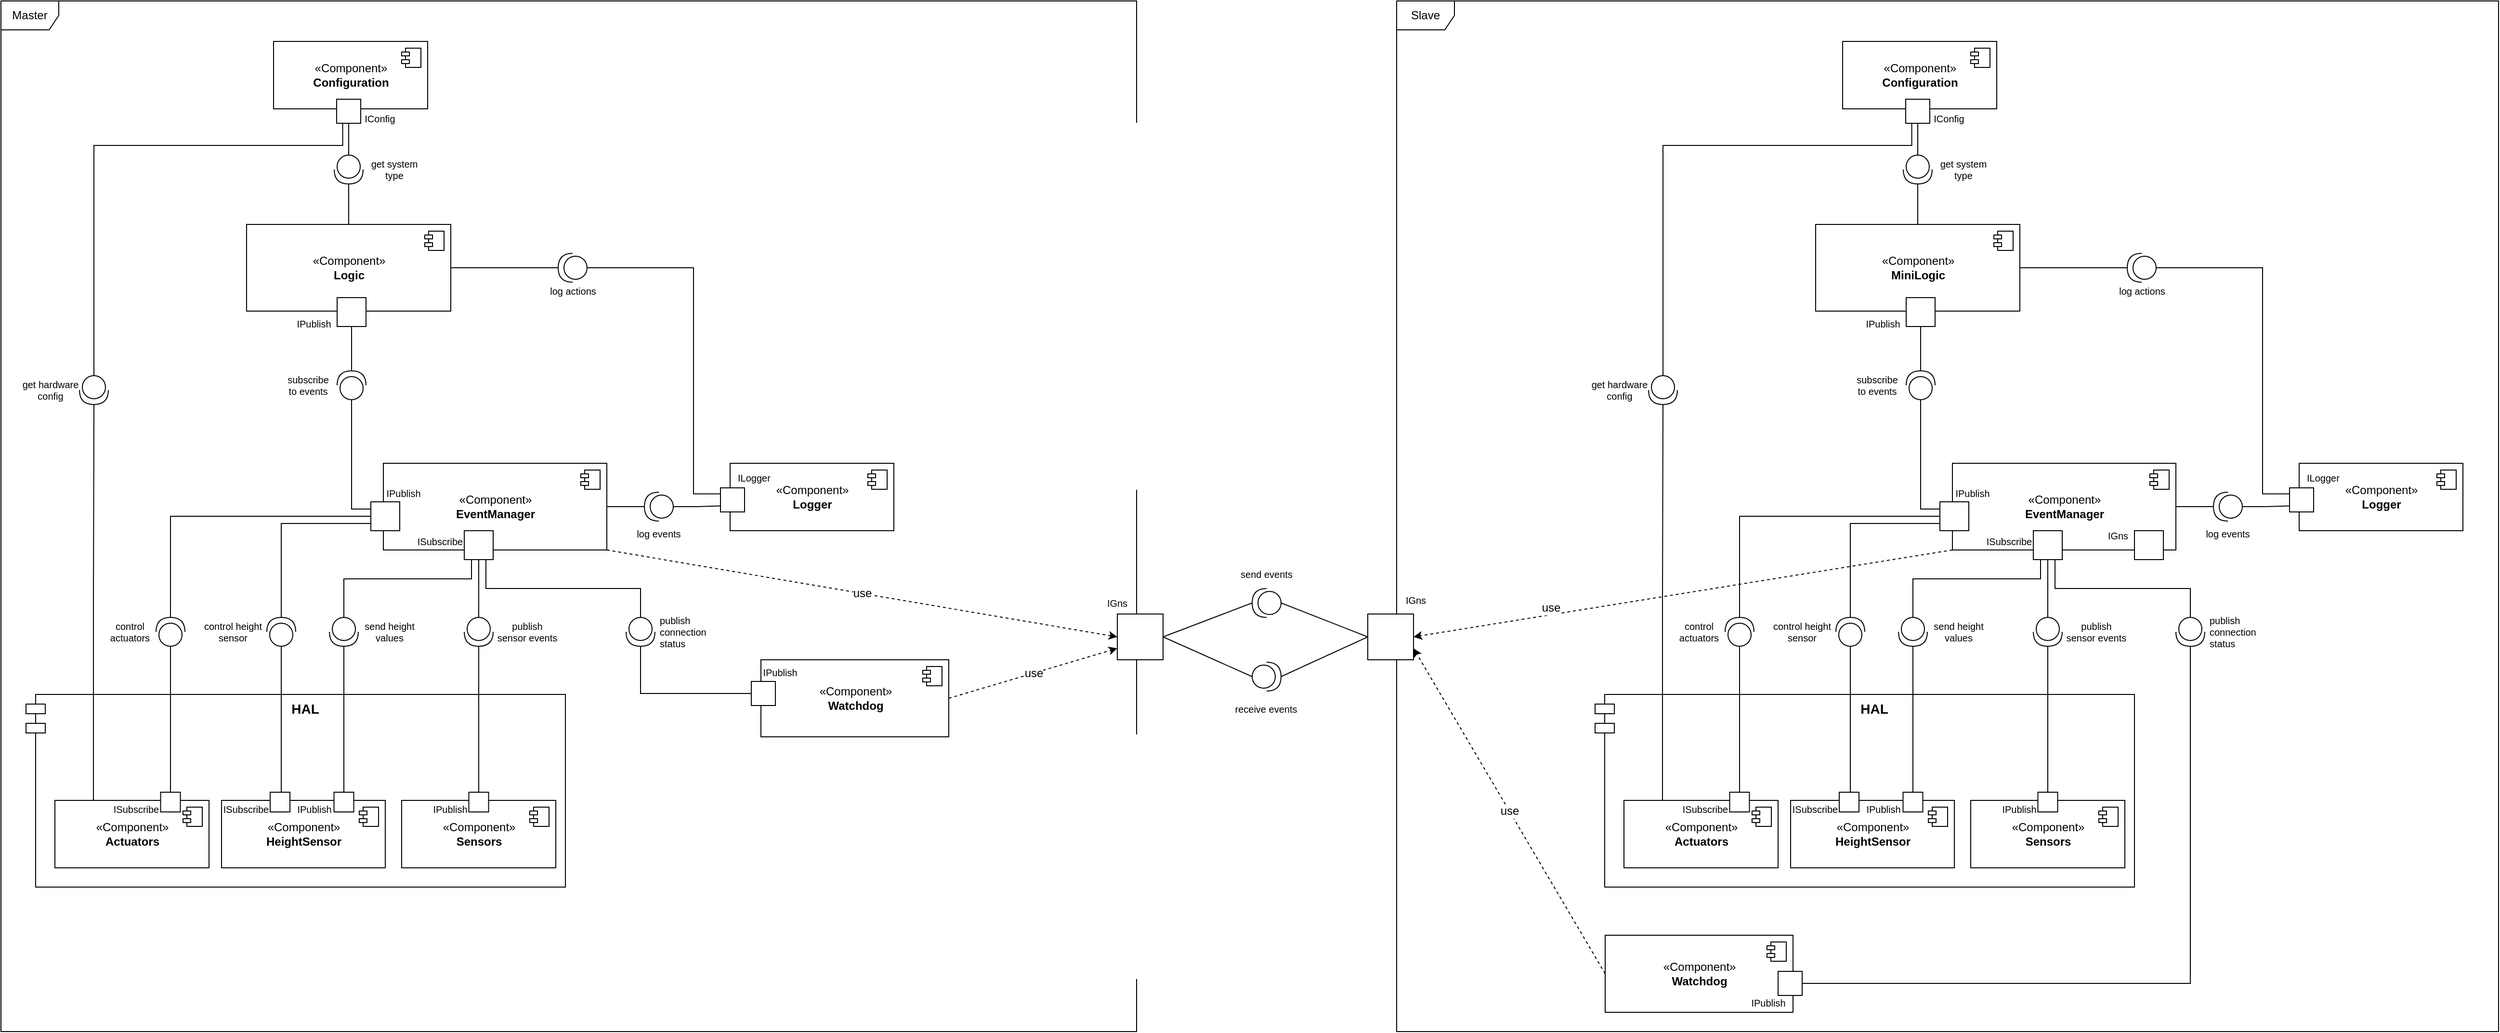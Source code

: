 <mxfile version="20.8.16" type="device"><diagram name="Seite-1" id="9ZJsLjtIQMYWAKhVrhgv"><mxGraphModel dx="1235" dy="1909" grid="1" gridSize="10" guides="1" tooltips="1" connect="1" arrows="1" fold="1" page="1" pageScale="1" pageWidth="827" pageHeight="1169" math="0" shadow="0"><root><mxCell id="0"/><mxCell id="1" parent="0"/><mxCell id="3UHmt7-O9kS_qUbuqlbo-144" value="Master" style="shape=umlFrame;whiteSpace=wrap;html=1;fontSize=12;" vertex="1" parent="1"><mxGeometry x="21" y="-480" width="1179" height="1070" as="geometry"/></mxCell><mxCell id="3UHmt7-O9kS_qUbuqlbo-19" value="HAL" style="shape=module;align=left;spacingLeft=20;align=center;verticalAlign=top;fontStyle=1;fontSize=14;" vertex="1" parent="1"><mxGeometry x="47" y="240" width="560" height="200" as="geometry"/></mxCell><mxCell id="3UHmt7-O9kS_qUbuqlbo-3" value="«Component»&lt;br&gt;&lt;b&gt;HeightSensor&lt;/b&gt;" style="html=1;dropTarget=0;" vertex="1" parent="1"><mxGeometry x="250" y="350" width="170" height="70" as="geometry"/></mxCell><mxCell id="3UHmt7-O9kS_qUbuqlbo-4" value="" style="shape=module;jettyWidth=8;jettyHeight=4;" vertex="1" parent="3UHmt7-O9kS_qUbuqlbo-3"><mxGeometry x="1" width="20" height="20" relative="1" as="geometry"><mxPoint x="-27" y="7" as="offset"/></mxGeometry></mxCell><mxCell id="3UHmt7-O9kS_qUbuqlbo-102" style="edgeStyle=orthogonalEdgeStyle;rounded=0;orthogonalLoop=1;jettySize=auto;html=1;exitX=0.25;exitY=0;exitDx=0;exitDy=0;fontSize=12;endArrow=none;endFill=0;entryX=1;entryY=0.5;entryDx=0;entryDy=0;entryPerimeter=0;" edge="1" parent="1" source="3UHmt7-O9kS_qUbuqlbo-5" target="3UHmt7-O9kS_qUbuqlbo-100"><mxGeometry relative="1" as="geometry"><mxPoint x="117" y="-220" as="targetPoint"/></mxGeometry></mxCell><mxCell id="3UHmt7-O9kS_qUbuqlbo-5" value="«Component»&lt;br&gt;&lt;b&gt;Actuators&lt;/b&gt;" style="html=1;dropTarget=0;" vertex="1" parent="1"><mxGeometry x="77" y="350" width="160" height="70" as="geometry"/></mxCell><mxCell id="3UHmt7-O9kS_qUbuqlbo-6" value="" style="shape=module;jettyWidth=8;jettyHeight=4;" vertex="1" parent="3UHmt7-O9kS_qUbuqlbo-5"><mxGeometry x="1" width="20" height="20" relative="1" as="geometry"><mxPoint x="-27" y="7" as="offset"/></mxGeometry></mxCell><mxCell id="3UHmt7-O9kS_qUbuqlbo-12" style="edgeStyle=orthogonalEdgeStyle;rounded=0;orthogonalLoop=1;jettySize=auto;html=1;exitX=0;exitY=0.5;exitDx=0;exitDy=0;exitPerimeter=0;entryX=0.5;entryY=0;entryDx=0;entryDy=0;endArrow=none;endFill=0;" edge="1" parent="1" source="3UHmt7-O9kS_qUbuqlbo-10"><mxGeometry relative="1" as="geometry"><mxPoint x="312" y="350" as="targetPoint"/></mxGeometry></mxCell><mxCell id="3UHmt7-O9kS_qUbuqlbo-10" value="" style="shape=providedRequiredInterface;html=1;verticalLabelPosition=bottom;sketch=0;rotation=-90;" vertex="1" parent="1"><mxGeometry x="297" y="160" width="30" height="30" as="geometry"/></mxCell><mxCell id="3UHmt7-O9kS_qUbuqlbo-106" style="edgeStyle=orthogonalEdgeStyle;rounded=0;orthogonalLoop=1;jettySize=auto;html=1;exitX=0;exitY=0.5;exitDx=0;exitDy=0;exitPerimeter=0;entryX=0.75;entryY=0;entryDx=0;entryDy=0;fontSize=12;endArrow=none;endFill=0;" edge="1" parent="1" source="3UHmt7-O9kS_qUbuqlbo-13" target="3UHmt7-O9kS_qUbuqlbo-5"><mxGeometry relative="1" as="geometry"/></mxCell><mxCell id="3UHmt7-O9kS_qUbuqlbo-13" value="" style="shape=providedRequiredInterface;html=1;verticalLabelPosition=bottom;sketch=0;rotation=-90;labelPosition=center;align=center;verticalAlign=top;" vertex="1" parent="1"><mxGeometry x="182" y="160" width="30" height="30" as="geometry"/></mxCell><mxCell id="3UHmt7-O9kS_qUbuqlbo-18" style="edgeStyle=orthogonalEdgeStyle;rounded=0;orthogonalLoop=1;jettySize=auto;html=1;exitX=1;exitY=0.5;exitDx=0;exitDy=0;exitPerimeter=0;entryX=0.5;entryY=0;entryDx=0;entryDy=0;endArrow=none;endFill=0;" edge="1" parent="1" source="3UHmt7-O9kS_qUbuqlbo-15" target="3UHmt7-O9kS_qUbuqlbo-16"><mxGeometry relative="1" as="geometry"/></mxCell><mxCell id="3UHmt7-O9kS_qUbuqlbo-40" style="edgeStyle=orthogonalEdgeStyle;rounded=0;orthogonalLoop=1;jettySize=auto;html=1;exitX=0;exitY=0.5;exitDx=0;exitDy=0;exitPerimeter=0;entryX=0.5;entryY=1;entryDx=0;entryDy=0;fontSize=10;endArrow=none;endFill=0;" edge="1" parent="1" source="3UHmt7-O9kS_qUbuqlbo-15" target="3UHmt7-O9kS_qUbuqlbo-75"><mxGeometry relative="1" as="geometry"/></mxCell><mxCell id="3UHmt7-O9kS_qUbuqlbo-15" value="" style="shape=providedRequiredInterface;html=1;verticalLabelPosition=bottom;sketch=0;rotation=90;" vertex="1" parent="1"><mxGeometry x="502" y="160" width="30" height="30" as="geometry"/></mxCell><mxCell id="3UHmt7-O9kS_qUbuqlbo-16" value="«Component»&lt;br&gt;&lt;b&gt;Sensors&lt;/b&gt;" style="html=1;dropTarget=0;" vertex="1" parent="1"><mxGeometry x="437" y="350" width="160" height="70" as="geometry"/></mxCell><mxCell id="3UHmt7-O9kS_qUbuqlbo-17" value="" style="shape=module;jettyWidth=8;jettyHeight=4;" vertex="1" parent="3UHmt7-O9kS_qUbuqlbo-16"><mxGeometry x="1" width="20" height="20" relative="1" as="geometry"><mxPoint x="-27" y="7" as="offset"/></mxGeometry></mxCell><mxCell id="3UHmt7-O9kS_qUbuqlbo-22" value="control height sensor" style="text;html=1;strokeColor=none;fillColor=none;align=center;verticalAlign=middle;whiteSpace=wrap;rounded=0;fontSize=10;" vertex="1" parent="1"><mxGeometry x="227" y="160" width="70" height="30" as="geometry"/></mxCell><mxCell id="3UHmt7-O9kS_qUbuqlbo-23" value="send height values" style="text;html=1;strokeColor=none;fillColor=none;align=center;verticalAlign=middle;whiteSpace=wrap;rounded=0;fontSize=10;" vertex="1" parent="1"><mxGeometry x="392" y="160" width="65" height="30" as="geometry"/></mxCell><mxCell id="3UHmt7-O9kS_qUbuqlbo-29" style="edgeStyle=orthogonalEdgeStyle;rounded=0;orthogonalLoop=1;jettySize=auto;html=1;exitX=0.25;exitY=1;exitDx=0;exitDy=0;entryX=0;entryY=0.5;entryDx=0;entryDy=0;entryPerimeter=0;fontSize=10;endArrow=none;endFill=0;" edge="1" parent="1" source="3UHmt7-O9kS_qUbuqlbo-75" target="3UHmt7-O9kS_qUbuqlbo-27"><mxGeometry relative="1" as="geometry"><Array as="points"><mxPoint x="509" y="120"/><mxPoint x="377" y="120"/></Array></mxGeometry></mxCell><mxCell id="3UHmt7-O9kS_qUbuqlbo-39" style="edgeStyle=orthogonalEdgeStyle;rounded=0;orthogonalLoop=1;jettySize=auto;html=1;exitX=0;exitY=0.75;exitDx=0;exitDy=0;entryX=1;entryY=0.5;entryDx=0;entryDy=0;entryPerimeter=0;fontSize=10;endArrow=none;endFill=0;" edge="1" parent="1" source="3UHmt7-O9kS_qUbuqlbo-74" target="3UHmt7-O9kS_qUbuqlbo-10"><mxGeometry relative="1" as="geometry"/></mxCell><mxCell id="3UHmt7-O9kS_qUbuqlbo-25" value="«Component»&lt;br style=&quot;font-size: 12px;&quot;&gt;&lt;b style=&quot;font-size: 12px;&quot;&gt;EventManager&lt;/b&gt;" style="html=1;dropTarget=0;fontSize=12;" vertex="1" parent="1"><mxGeometry x="418" width="232" height="90" as="geometry"/></mxCell><mxCell id="3UHmt7-O9kS_qUbuqlbo-26" value="" style="shape=module;jettyWidth=8;jettyHeight=4;fontSize=10;" vertex="1" parent="3UHmt7-O9kS_qUbuqlbo-25"><mxGeometry x="1" width="20" height="20" relative="1" as="geometry"><mxPoint x="-27" y="7" as="offset"/></mxGeometry></mxCell><mxCell id="3UHmt7-O9kS_qUbuqlbo-37" style="edgeStyle=orthogonalEdgeStyle;rounded=0;orthogonalLoop=1;jettySize=auto;html=1;exitX=1;exitY=0.5;exitDx=0;exitDy=0;exitPerimeter=0;entryX=0.5;entryY=0;entryDx=0;entryDy=0;fontSize=10;endArrow=none;endFill=0;" edge="1" parent="1" source="3UHmt7-O9kS_qUbuqlbo-27" target="3UHmt7-O9kS_qUbuqlbo-134"><mxGeometry relative="1" as="geometry"/></mxCell><mxCell id="3UHmt7-O9kS_qUbuqlbo-27" value="" style="shape=providedRequiredInterface;html=1;verticalLabelPosition=bottom;sketch=0;fontSize=10;rotation=90;" vertex="1" parent="1"><mxGeometry x="362" y="160" width="30" height="30" as="geometry"/></mxCell><mxCell id="3UHmt7-O9kS_qUbuqlbo-63" style="edgeStyle=orthogonalEdgeStyle;rounded=0;orthogonalLoop=1;jettySize=auto;html=1;exitX=0;exitY=0.5;exitDx=0;exitDy=0;exitPerimeter=0;entryX=0;entryY=0.75;entryDx=0;entryDy=0;fontSize=12;endArrow=none;endFill=0;" edge="1" parent="1" source="3UHmt7-O9kS_qUbuqlbo-30" target="3UHmt7-O9kS_qUbuqlbo-70"><mxGeometry relative="1" as="geometry"/></mxCell><mxCell id="3UHmt7-O9kS_qUbuqlbo-64" style="edgeStyle=orthogonalEdgeStyle;rounded=0;orthogonalLoop=1;jettySize=auto;html=1;exitX=1;exitY=0.5;exitDx=0;exitDy=0;exitPerimeter=0;entryX=1;entryY=0.5;entryDx=0;entryDy=0;fontSize=12;endArrow=none;endFill=0;" edge="1" parent="1" source="3UHmt7-O9kS_qUbuqlbo-30" target="3UHmt7-O9kS_qUbuqlbo-25"><mxGeometry relative="1" as="geometry"/></mxCell><mxCell id="3UHmt7-O9kS_qUbuqlbo-30" value="" style="shape=providedRequiredInterface;html=1;verticalLabelPosition=bottom;sketch=0;fontSize=10;rotation=-180;" vertex="1" parent="1"><mxGeometry x="689" y="30" width="30" height="30" as="geometry"/></mxCell><mxCell id="3UHmt7-O9kS_qUbuqlbo-41" value="publish&lt;br&gt;sensor events" style="text;html=1;strokeColor=none;fillColor=none;align=center;verticalAlign=middle;whiteSpace=wrap;rounded=0;fontSize=10;" vertex="1" parent="1"><mxGeometry x="534.5" y="160" width="65" height="30" as="geometry"/></mxCell><mxCell id="3UHmt7-O9kS_qUbuqlbo-44" value="control&lt;br&gt;actuators" style="text;html=1;strokeColor=none;fillColor=none;align=center;verticalAlign=middle;whiteSpace=wrap;rounded=0;fontSize=10;" vertex="1" parent="1"><mxGeometry x="130" y="160" width="50" height="30" as="geometry"/></mxCell><mxCell id="3UHmt7-O9kS_qUbuqlbo-45" value="«Component»&lt;br&gt;&lt;b&gt;Logger&lt;/b&gt;" style="html=1;dropTarget=0;" vertex="1" parent="1"><mxGeometry x="778" width="170" height="70" as="geometry"/></mxCell><mxCell id="3UHmt7-O9kS_qUbuqlbo-46" value="" style="shape=module;jettyWidth=8;jettyHeight=4;" vertex="1" parent="3UHmt7-O9kS_qUbuqlbo-45"><mxGeometry x="1" width="20" height="20" relative="1" as="geometry"><mxPoint x="-27" y="7" as="offset"/></mxGeometry></mxCell><mxCell id="3UHmt7-O9kS_qUbuqlbo-50" value="log events" style="text;html=1;strokeColor=none;fillColor=none;align=center;verticalAlign=middle;whiteSpace=wrap;rounded=0;fontSize=10;" vertex="1" parent="1"><mxGeometry x="679" y="58" width="50" height="30" as="geometry"/></mxCell><mxCell id="3UHmt7-O9kS_qUbuqlbo-51" value="«Component»&lt;br&gt;&lt;b&gt;Logic&lt;/b&gt;" style="html=1;dropTarget=0;" vertex="1" parent="1"><mxGeometry x="276" y="-248" width="212" height="90" as="geometry"/></mxCell><mxCell id="3UHmt7-O9kS_qUbuqlbo-52" value="" style="shape=module;jettyWidth=8;jettyHeight=4;" vertex="1" parent="3UHmt7-O9kS_qUbuqlbo-51"><mxGeometry x="1" width="20" height="20" relative="1" as="geometry"><mxPoint x="-27" y="7" as="offset"/></mxGeometry></mxCell><mxCell id="3UHmt7-O9kS_qUbuqlbo-65" style="edgeStyle=orthogonalEdgeStyle;rounded=0;orthogonalLoop=1;jettySize=auto;html=1;exitX=1;exitY=0.5;exitDx=0;exitDy=0;exitPerimeter=0;entryX=1;entryY=0.5;entryDx=0;entryDy=0;fontSize=12;endArrow=none;endFill=0;" edge="1" parent="1" source="3UHmt7-O9kS_qUbuqlbo-53" target="3UHmt7-O9kS_qUbuqlbo-51"><mxGeometry relative="1" as="geometry"/></mxCell><mxCell id="3UHmt7-O9kS_qUbuqlbo-150" style="edgeStyle=orthogonalEdgeStyle;rounded=0;orthogonalLoop=1;jettySize=auto;html=1;exitX=0;exitY=0.5;exitDx=0;exitDy=0;exitPerimeter=0;entryX=0;entryY=0.25;entryDx=0;entryDy=0;fontSize=12;endArrow=none;endFill=0;" edge="1" parent="1" source="3UHmt7-O9kS_qUbuqlbo-53" target="3UHmt7-O9kS_qUbuqlbo-70"><mxGeometry relative="1" as="geometry"><Array as="points"><mxPoint x="740" y="-203"/><mxPoint x="740" y="32"/></Array></mxGeometry></mxCell><mxCell id="3UHmt7-O9kS_qUbuqlbo-53" value="" style="shape=providedRequiredInterface;html=1;verticalLabelPosition=bottom;sketch=0;fontSize=10;rotation=-180;" vertex="1" parent="1"><mxGeometry x="599.5" y="-218" width="30" height="30" as="geometry"/></mxCell><mxCell id="3UHmt7-O9kS_qUbuqlbo-54" value="log actions" style="text;html=1;strokeColor=none;fillColor=none;align=center;verticalAlign=middle;whiteSpace=wrap;rounded=0;fontSize=10;" vertex="1" parent="1"><mxGeometry x="589.5" y="-188" width="50" height="17" as="geometry"/></mxCell><mxCell id="3UHmt7-O9kS_qUbuqlbo-67" style="edgeStyle=orthogonalEdgeStyle;rounded=0;orthogonalLoop=1;jettySize=auto;html=1;exitX=1;exitY=0.5;exitDx=0;exitDy=0;exitPerimeter=0;entryX=0.5;entryY=1;entryDx=0;entryDy=0;fontSize=12;endArrow=none;endFill=0;" edge="1" parent="1" source="3UHmt7-O9kS_qUbuqlbo-57" target="3UHmt7-O9kS_qUbuqlbo-72"><mxGeometry relative="1" as="geometry"/></mxCell><mxCell id="3UHmt7-O9kS_qUbuqlbo-80" style="edgeStyle=orthogonalEdgeStyle;rounded=0;orthogonalLoop=1;jettySize=auto;html=1;exitX=0;exitY=0.5;exitDx=0;exitDy=0;exitPerimeter=0;entryX=0;entryY=0.25;entryDx=0;entryDy=0;fontSize=12;endArrow=none;endFill=0;" edge="1" parent="1" source="3UHmt7-O9kS_qUbuqlbo-57" target="3UHmt7-O9kS_qUbuqlbo-74"><mxGeometry relative="1" as="geometry"/></mxCell><mxCell id="3UHmt7-O9kS_qUbuqlbo-57" value="" style="shape=providedRequiredInterface;html=1;verticalLabelPosition=bottom;sketch=0;fontSize=10;rotation=-90;" vertex="1" parent="1"><mxGeometry x="370" y="-96" width="30" height="30" as="geometry"/></mxCell><mxCell id="3UHmt7-O9kS_qUbuqlbo-60" value="subscribe&lt;br&gt;to events" style="text;html=1;strokeColor=none;fillColor=none;align=center;verticalAlign=middle;whiteSpace=wrap;rounded=0;fontSize=10;" vertex="1" parent="1"><mxGeometry x="310" y="-96" width="60" height="30" as="geometry"/></mxCell><mxCell id="3UHmt7-O9kS_qUbuqlbo-70" value="" style="whiteSpace=wrap;html=1;aspect=fixed;fontSize=12;" vertex="1" parent="1"><mxGeometry x="768" y="25.5" width="25" height="25" as="geometry"/></mxCell><mxCell id="3UHmt7-O9kS_qUbuqlbo-71" value="ILogger" style="text;html=1;strokeColor=none;fillColor=none;align=center;verticalAlign=middle;whiteSpace=wrap;rounded=0;fontSize=10;" vertex="1" parent="1"><mxGeometry x="778" width="50" height="30" as="geometry"/></mxCell><mxCell id="3UHmt7-O9kS_qUbuqlbo-72" value="" style="whiteSpace=wrap;html=1;aspect=fixed;fontSize=12;" vertex="1" parent="1"><mxGeometry x="370" y="-172" width="30" height="30" as="geometry"/></mxCell><mxCell id="3UHmt7-O9kS_qUbuqlbo-73" value="IPublish" style="text;html=1;strokeColor=none;fillColor=none;align=center;verticalAlign=middle;whiteSpace=wrap;rounded=0;fontSize=10;" vertex="1" parent="1"><mxGeometry x="321" y="-160" width="50" height="30" as="geometry"/></mxCell><mxCell id="3UHmt7-O9kS_qUbuqlbo-76" style="edgeStyle=orthogonalEdgeStyle;rounded=0;orthogonalLoop=1;jettySize=auto;html=1;exitX=0;exitY=0.5;exitDx=0;exitDy=0;entryX=1;entryY=0.5;entryDx=0;entryDy=0;entryPerimeter=0;fontSize=12;endArrow=none;endFill=0;" edge="1" parent="1" source="3UHmt7-O9kS_qUbuqlbo-74" target="3UHmt7-O9kS_qUbuqlbo-13"><mxGeometry relative="1" as="geometry"/></mxCell><mxCell id="3UHmt7-O9kS_qUbuqlbo-74" value="" style="whiteSpace=wrap;html=1;aspect=fixed;fontSize=12;" vertex="1" parent="1"><mxGeometry x="405" y="40" width="30" height="30" as="geometry"/></mxCell><mxCell id="3UHmt7-O9kS_qUbuqlbo-92" style="edgeStyle=orthogonalEdgeStyle;rounded=0;orthogonalLoop=1;jettySize=auto;html=1;exitX=0.75;exitY=1;exitDx=0;exitDy=0;entryX=0;entryY=0.5;entryDx=0;entryDy=0;entryPerimeter=0;fontSize=12;endArrow=none;endFill=0;" edge="1" parent="1" source="3UHmt7-O9kS_qUbuqlbo-75" target="3UHmt7-O9kS_qUbuqlbo-90"><mxGeometry relative="1" as="geometry"><Array as="points"><mxPoint x="525" y="130"/><mxPoint x="685" y="130"/></Array></mxGeometry></mxCell><mxCell id="3UHmt7-O9kS_qUbuqlbo-75" value="" style="whiteSpace=wrap;html=1;aspect=fixed;fontSize=12;" vertex="1" parent="1"><mxGeometry x="502" y="70" width="30" height="30" as="geometry"/></mxCell><mxCell id="3UHmt7-O9kS_qUbuqlbo-78" value="IPublish" style="text;html=1;strokeColor=none;fillColor=none;align=center;verticalAlign=middle;whiteSpace=wrap;rounded=0;fontSize=10;" vertex="1" parent="1"><mxGeometry x="414" y="16" width="50" height="30" as="geometry"/></mxCell><mxCell id="3UHmt7-O9kS_qUbuqlbo-79" value="ISubscribe" style="text;html=1;strokeColor=none;fillColor=none;align=center;verticalAlign=middle;whiteSpace=wrap;rounded=0;fontSize=10;" vertex="1" parent="1"><mxGeometry x="452" y="66" width="50" height="30" as="geometry"/></mxCell><mxCell id="3UHmt7-O9kS_qUbuqlbo-81" value="«Component»&lt;br&gt;&lt;b&gt;Configuration&lt;/b&gt;" style="html=1;dropTarget=0;" vertex="1" parent="1"><mxGeometry x="304" y="-438" width="160" height="70" as="geometry"/></mxCell><mxCell id="3UHmt7-O9kS_qUbuqlbo-82" value="" style="shape=module;jettyWidth=8;jettyHeight=4;" vertex="1" parent="3UHmt7-O9kS_qUbuqlbo-81"><mxGeometry x="1" width="20" height="20" relative="1" as="geometry"><mxPoint x="-27" y="7" as="offset"/></mxGeometry></mxCell><mxCell id="3UHmt7-O9kS_qUbuqlbo-84" style="edgeStyle=orthogonalEdgeStyle;rounded=0;orthogonalLoop=1;jettySize=auto;html=1;exitX=1;exitY=0.5;exitDx=0;exitDy=0;exitPerimeter=0;entryX=0.5;entryY=0;entryDx=0;entryDy=0;fontSize=12;endArrow=none;endFill=0;" edge="1" parent="1" source="3UHmt7-O9kS_qUbuqlbo-83" target="3UHmt7-O9kS_qUbuqlbo-51"><mxGeometry relative="1" as="geometry"/></mxCell><mxCell id="3UHmt7-O9kS_qUbuqlbo-83" value="" style="shape=providedRequiredInterface;html=1;verticalLabelPosition=bottom;sketch=0;fontSize=10;rotation=90;" vertex="1" parent="1"><mxGeometry x="367" y="-320" width="30" height="30" as="geometry"/></mxCell><mxCell id="3UHmt7-O9kS_qUbuqlbo-87" value="get system&lt;br&gt;type" style="text;html=1;strokeColor=none;fillColor=none;align=center;verticalAlign=middle;whiteSpace=wrap;rounded=0;fontSize=10;" vertex="1" parent="1"><mxGeometry x="397" y="-320" width="65" height="30" as="geometry"/></mxCell><mxCell id="3UHmt7-O9kS_qUbuqlbo-88" value="«Component»&lt;br&gt;&lt;b&gt;Watchdog&lt;/b&gt;" style="html=1;dropTarget=0;" vertex="1" parent="1"><mxGeometry x="810" y="204" width="195" height="80" as="geometry"/></mxCell><mxCell id="3UHmt7-O9kS_qUbuqlbo-89" value="" style="shape=module;jettyWidth=8;jettyHeight=4;" vertex="1" parent="3UHmt7-O9kS_qUbuqlbo-88"><mxGeometry x="1" width="20" height="20" relative="1" as="geometry"><mxPoint x="-27" y="7" as="offset"/></mxGeometry></mxCell><mxCell id="3UHmt7-O9kS_qUbuqlbo-91" style="edgeStyle=orthogonalEdgeStyle;rounded=0;orthogonalLoop=1;jettySize=auto;html=1;exitX=1;exitY=0.5;exitDx=0;exitDy=0;exitPerimeter=0;entryX=0;entryY=0.5;entryDx=0;entryDy=0;fontSize=12;endArrow=none;endFill=0;startArrow=none;" edge="1" parent="1" source="3UHmt7-O9kS_qUbuqlbo-94" target="3UHmt7-O9kS_qUbuqlbo-88"><mxGeometry relative="1" as="geometry"/></mxCell><mxCell id="3UHmt7-O9kS_qUbuqlbo-96" style="edgeStyle=orthogonalEdgeStyle;rounded=0;orthogonalLoop=1;jettySize=auto;html=1;exitX=1;exitY=0.5;exitDx=0;exitDy=0;exitPerimeter=0;entryX=0;entryY=0.5;entryDx=0;entryDy=0;fontSize=12;endArrow=none;endFill=0;" edge="1" parent="1" source="3UHmt7-O9kS_qUbuqlbo-90" target="3UHmt7-O9kS_qUbuqlbo-94"><mxGeometry relative="1" as="geometry"/></mxCell><mxCell id="3UHmt7-O9kS_qUbuqlbo-90" value="" style="shape=providedRequiredInterface;html=1;verticalLabelPosition=bottom;sketch=0;fontSize=10;rotation=90;" vertex="1" parent="1"><mxGeometry x="670" y="160" width="30" height="30" as="geometry"/></mxCell><mxCell id="3UHmt7-O9kS_qUbuqlbo-93" value="publish&lt;br&gt;connection&lt;br&gt;status" style="text;html=1;strokeColor=none;fillColor=none;align=left;verticalAlign=middle;whiteSpace=wrap;rounded=0;fontSize=10;" vertex="1" parent="1"><mxGeometry x="703" y="160" width="57" height="30" as="geometry"/></mxCell><mxCell id="3UHmt7-O9kS_qUbuqlbo-94" value="" style="whiteSpace=wrap;html=1;aspect=fixed;fontSize=12;" vertex="1" parent="1"><mxGeometry x="800" y="226.5" width="25" height="25" as="geometry"/></mxCell><mxCell id="3UHmt7-O9kS_qUbuqlbo-97" value="IPublish" style="text;html=1;strokeColor=none;fillColor=none;align=center;verticalAlign=middle;whiteSpace=wrap;rounded=0;fontSize=10;" vertex="1" parent="1"><mxGeometry x="810" y="206.5" width="40" height="20" as="geometry"/></mxCell><mxCell id="3UHmt7-O9kS_qUbuqlbo-99" style="edgeStyle=orthogonalEdgeStyle;rounded=0;orthogonalLoop=1;jettySize=auto;html=1;exitX=0.5;exitY=1;exitDx=0;exitDy=0;entryX=0;entryY=0.5;entryDx=0;entryDy=0;entryPerimeter=0;fontSize=12;endArrow=none;endFill=0;" edge="1" parent="1" source="3UHmt7-O9kS_qUbuqlbo-98" target="3UHmt7-O9kS_qUbuqlbo-83"><mxGeometry relative="1" as="geometry"/></mxCell><mxCell id="3UHmt7-O9kS_qUbuqlbo-105" style="edgeStyle=orthogonalEdgeStyle;rounded=0;orthogonalLoop=1;jettySize=auto;html=1;exitX=0.25;exitY=1;exitDx=0;exitDy=0;entryX=0;entryY=0.5;entryDx=0;entryDy=0;entryPerimeter=0;fontSize=12;endArrow=none;endFill=0;" edge="1" parent="1" source="3UHmt7-O9kS_qUbuqlbo-98" target="3UHmt7-O9kS_qUbuqlbo-100"><mxGeometry relative="1" as="geometry"><Array as="points"><mxPoint x="376" y="-330"/><mxPoint x="118" y="-330"/></Array></mxGeometry></mxCell><mxCell id="3UHmt7-O9kS_qUbuqlbo-98" value="" style="whiteSpace=wrap;html=1;aspect=fixed;fontSize=12;" vertex="1" parent="1"><mxGeometry x="369.5" y="-378" width="25" height="25" as="geometry"/></mxCell><mxCell id="3UHmt7-O9kS_qUbuqlbo-100" value="" style="shape=providedRequiredInterface;html=1;verticalLabelPosition=bottom;sketch=0;fontSize=10;rotation=90;" vertex="1" parent="1"><mxGeometry x="102.5" y="-91" width="30" height="30" as="geometry"/></mxCell><mxCell id="3UHmt7-O9kS_qUbuqlbo-103" value="get hardware&lt;br&gt;config" style="text;html=1;strokeColor=none;fillColor=none;align=center;verticalAlign=middle;whiteSpace=wrap;rounded=0;fontSize=10;" vertex="1" parent="1"><mxGeometry x="39.5" y="-91" width="65" height="30" as="geometry"/></mxCell><mxCell id="3UHmt7-O9kS_qUbuqlbo-104" value="IConfig" style="text;html=1;strokeColor=none;fillColor=none;align=center;verticalAlign=middle;whiteSpace=wrap;rounded=0;fontSize=10;" vertex="1" parent="1"><mxGeometry x="393" y="-373" width="43" height="30" as="geometry"/></mxCell><mxCell id="3UHmt7-O9kS_qUbuqlbo-122" value="IGns" style="text;html=1;strokeColor=none;fillColor=none;align=center;verticalAlign=middle;whiteSpace=wrap;rounded=0;fontSize=10;" vertex="1" parent="1"><mxGeometry x="1160" y="130" width="40" height="30" as="geometry"/></mxCell><mxCell id="3UHmt7-O9kS_qUbuqlbo-132" value="" style="whiteSpace=wrap;html=1;aspect=fixed;fontSize=12;" vertex="1" parent="1"><mxGeometry x="506.75" y="341.5" width="20.5" height="20.5" as="geometry"/></mxCell><mxCell id="3UHmt7-O9kS_qUbuqlbo-133" value="IPublish" style="text;html=1;strokeColor=none;fillColor=none;align=center;verticalAlign=middle;whiteSpace=wrap;rounded=0;fontSize=10;" vertex="1" parent="1"><mxGeometry x="462" y="350" width="51" height="18.5" as="geometry"/></mxCell><mxCell id="3UHmt7-O9kS_qUbuqlbo-134" value="" style="whiteSpace=wrap;html=1;aspect=fixed;fontSize=12;" vertex="1" parent="1"><mxGeometry x="366.75" y="341.5" width="20.5" height="20.5" as="geometry"/></mxCell><mxCell id="3UHmt7-O9kS_qUbuqlbo-135" value="IPublish" style="text;html=1;strokeColor=none;fillColor=none;align=center;verticalAlign=middle;whiteSpace=wrap;rounded=0;fontSize=10;" vertex="1" parent="1"><mxGeometry x="321" y="350" width="51" height="18.5" as="geometry"/></mxCell><mxCell id="3UHmt7-O9kS_qUbuqlbo-136" value="" style="whiteSpace=wrap;html=1;aspect=fixed;fontSize=12;" vertex="1" parent="1"><mxGeometry x="300.5" y="341.5" width="20.5" height="20.5" as="geometry"/></mxCell><mxCell id="3UHmt7-O9kS_qUbuqlbo-137" value="ISubscribe" style="text;html=1;strokeColor=none;fillColor=none;align=center;verticalAlign=middle;whiteSpace=wrap;rounded=0;fontSize=10;" vertex="1" parent="1"><mxGeometry x="249.5" y="350" width="51" height="18.5" as="geometry"/></mxCell><mxCell id="3UHmt7-O9kS_qUbuqlbo-138" value="" style="whiteSpace=wrap;html=1;aspect=fixed;fontSize=12;" vertex="1" parent="1"><mxGeometry x="186.75" y="341.5" width="20.5" height="20.5" as="geometry"/></mxCell><mxCell id="3UHmt7-O9kS_qUbuqlbo-139" value="ISubscribe" style="text;html=1;strokeColor=none;fillColor=none;align=center;verticalAlign=middle;whiteSpace=wrap;rounded=0;fontSize=10;" vertex="1" parent="1"><mxGeometry x="135.75" y="350" width="51" height="18.5" as="geometry"/></mxCell><mxCell id="3UHmt7-O9kS_qUbuqlbo-151" value="Slave" style="shape=umlFrame;whiteSpace=wrap;html=1;fontSize=12;" vertex="1" parent="1"><mxGeometry x="1470" y="-480" width="1144" height="1070" as="geometry"/></mxCell><mxCell id="3UHmt7-O9kS_qUbuqlbo-152" value="HAL" style="shape=module;align=left;spacingLeft=20;align=center;verticalAlign=top;fontStyle=1;fontSize=14;" vertex="1" parent="1"><mxGeometry x="1676" y="240" width="560" height="200" as="geometry"/></mxCell><mxCell id="3UHmt7-O9kS_qUbuqlbo-153" value="«Component»&lt;br&gt;&lt;b&gt;HeightSensor&lt;/b&gt;" style="html=1;dropTarget=0;" vertex="1" parent="1"><mxGeometry x="1879" y="350" width="170" height="70" as="geometry"/></mxCell><mxCell id="3UHmt7-O9kS_qUbuqlbo-154" value="" style="shape=module;jettyWidth=8;jettyHeight=4;" vertex="1" parent="3UHmt7-O9kS_qUbuqlbo-153"><mxGeometry x="1" width="20" height="20" relative="1" as="geometry"><mxPoint x="-27" y="7" as="offset"/></mxGeometry></mxCell><mxCell id="3UHmt7-O9kS_qUbuqlbo-155" style="edgeStyle=orthogonalEdgeStyle;rounded=0;orthogonalLoop=1;jettySize=auto;html=1;exitX=0.25;exitY=0;exitDx=0;exitDy=0;fontSize=12;endArrow=none;endFill=0;entryX=1;entryY=0.5;entryDx=0;entryDy=0;entryPerimeter=0;" edge="1" parent="1" source="3UHmt7-O9kS_qUbuqlbo-156" target="3UHmt7-O9kS_qUbuqlbo-219"><mxGeometry relative="1" as="geometry"><mxPoint x="1746" y="-220" as="targetPoint"/></mxGeometry></mxCell><mxCell id="3UHmt7-O9kS_qUbuqlbo-156" value="«Component»&lt;br&gt;&lt;b&gt;Actuators&lt;/b&gt;" style="html=1;dropTarget=0;" vertex="1" parent="1"><mxGeometry x="1706" y="350" width="160" height="70" as="geometry"/></mxCell><mxCell id="3UHmt7-O9kS_qUbuqlbo-157" value="" style="shape=module;jettyWidth=8;jettyHeight=4;" vertex="1" parent="3UHmt7-O9kS_qUbuqlbo-156"><mxGeometry x="1" width="20" height="20" relative="1" as="geometry"><mxPoint x="-27" y="7" as="offset"/></mxGeometry></mxCell><mxCell id="3UHmt7-O9kS_qUbuqlbo-158" style="edgeStyle=orthogonalEdgeStyle;rounded=0;orthogonalLoop=1;jettySize=auto;html=1;exitX=0;exitY=0.5;exitDx=0;exitDy=0;exitPerimeter=0;entryX=0.5;entryY=0;entryDx=0;entryDy=0;endArrow=none;endFill=0;" edge="1" parent="1" source="3UHmt7-O9kS_qUbuqlbo-159"><mxGeometry relative="1" as="geometry"><mxPoint x="1941" y="350" as="targetPoint"/></mxGeometry></mxCell><mxCell id="3UHmt7-O9kS_qUbuqlbo-159" value="" style="shape=providedRequiredInterface;html=1;verticalLabelPosition=bottom;sketch=0;rotation=-90;" vertex="1" parent="1"><mxGeometry x="1926" y="160" width="30" height="30" as="geometry"/></mxCell><mxCell id="3UHmt7-O9kS_qUbuqlbo-160" style="edgeStyle=orthogonalEdgeStyle;rounded=0;orthogonalLoop=1;jettySize=auto;html=1;exitX=0;exitY=0.5;exitDx=0;exitDy=0;exitPerimeter=0;entryX=0.75;entryY=0;entryDx=0;entryDy=0;fontSize=12;endArrow=none;endFill=0;" edge="1" parent="1" source="3UHmt7-O9kS_qUbuqlbo-161" target="3UHmt7-O9kS_qUbuqlbo-156"><mxGeometry relative="1" as="geometry"/></mxCell><mxCell id="3UHmt7-O9kS_qUbuqlbo-161" value="" style="shape=providedRequiredInterface;html=1;verticalLabelPosition=bottom;sketch=0;rotation=-90;labelPosition=center;align=center;verticalAlign=top;" vertex="1" parent="1"><mxGeometry x="1811" y="160" width="30" height="30" as="geometry"/></mxCell><mxCell id="3UHmt7-O9kS_qUbuqlbo-162" style="edgeStyle=orthogonalEdgeStyle;rounded=0;orthogonalLoop=1;jettySize=auto;html=1;exitX=1;exitY=0.5;exitDx=0;exitDy=0;exitPerimeter=0;entryX=0.5;entryY=0;entryDx=0;entryDy=0;endArrow=none;endFill=0;" edge="1" parent="1" source="3UHmt7-O9kS_qUbuqlbo-164" target="3UHmt7-O9kS_qUbuqlbo-165"><mxGeometry relative="1" as="geometry"/></mxCell><mxCell id="3UHmt7-O9kS_qUbuqlbo-163" style="edgeStyle=orthogonalEdgeStyle;rounded=0;orthogonalLoop=1;jettySize=auto;html=1;exitX=0;exitY=0.5;exitDx=0;exitDy=0;exitPerimeter=0;entryX=0.5;entryY=1;entryDx=0;entryDy=0;fontSize=10;endArrow=none;endFill=0;" edge="1" parent="1" source="3UHmt7-O9kS_qUbuqlbo-164" target="3UHmt7-O9kS_qUbuqlbo-200"><mxGeometry relative="1" as="geometry"/></mxCell><mxCell id="3UHmt7-O9kS_qUbuqlbo-164" value="" style="shape=providedRequiredInterface;html=1;verticalLabelPosition=bottom;sketch=0;rotation=90;" vertex="1" parent="1"><mxGeometry x="2131" y="160" width="30" height="30" as="geometry"/></mxCell><mxCell id="3UHmt7-O9kS_qUbuqlbo-165" value="«Component»&lt;br&gt;&lt;b&gt;Sensors&lt;/b&gt;" style="html=1;dropTarget=0;" vertex="1" parent="1"><mxGeometry x="2066" y="350" width="160" height="70" as="geometry"/></mxCell><mxCell id="3UHmt7-O9kS_qUbuqlbo-166" value="" style="shape=module;jettyWidth=8;jettyHeight=4;" vertex="1" parent="3UHmt7-O9kS_qUbuqlbo-165"><mxGeometry x="1" width="20" height="20" relative="1" as="geometry"><mxPoint x="-27" y="7" as="offset"/></mxGeometry></mxCell><mxCell id="3UHmt7-O9kS_qUbuqlbo-167" value="control height sensor" style="text;html=1;strokeColor=none;fillColor=none;align=center;verticalAlign=middle;whiteSpace=wrap;rounded=0;fontSize=10;" vertex="1" parent="1"><mxGeometry x="1856" y="160" width="70" height="30" as="geometry"/></mxCell><mxCell id="3UHmt7-O9kS_qUbuqlbo-168" value="send height values" style="text;html=1;strokeColor=none;fillColor=none;align=center;verticalAlign=middle;whiteSpace=wrap;rounded=0;fontSize=10;" vertex="1" parent="1"><mxGeometry x="2021" y="160" width="65" height="30" as="geometry"/></mxCell><mxCell id="3UHmt7-O9kS_qUbuqlbo-169" style="edgeStyle=orthogonalEdgeStyle;rounded=0;orthogonalLoop=1;jettySize=auto;html=1;exitX=0.25;exitY=1;exitDx=0;exitDy=0;entryX=0;entryY=0.5;entryDx=0;entryDy=0;entryPerimeter=0;fontSize=10;endArrow=none;endFill=0;" edge="1" parent="1" source="3UHmt7-O9kS_qUbuqlbo-200" target="3UHmt7-O9kS_qUbuqlbo-174"><mxGeometry relative="1" as="geometry"><Array as="points"><mxPoint x="2138" y="120"/><mxPoint x="2006" y="120"/></Array></mxGeometry></mxCell><mxCell id="3UHmt7-O9kS_qUbuqlbo-170" style="edgeStyle=orthogonalEdgeStyle;rounded=0;orthogonalLoop=1;jettySize=auto;html=1;exitX=0;exitY=0.75;exitDx=0;exitDy=0;entryX=1;entryY=0.5;entryDx=0;entryDy=0;entryPerimeter=0;fontSize=10;endArrow=none;endFill=0;" edge="1" parent="1" source="3UHmt7-O9kS_qUbuqlbo-198" target="3UHmt7-O9kS_qUbuqlbo-159"><mxGeometry relative="1" as="geometry"/></mxCell><mxCell id="3UHmt7-O9kS_qUbuqlbo-171" value="«Component»&lt;br style=&quot;font-size: 12px;&quot;&gt;&lt;b style=&quot;font-size: 12px;&quot;&gt;EventManager&lt;/b&gt;" style="html=1;dropTarget=0;fontSize=12;" vertex="1" parent="1"><mxGeometry x="2047" width="232" height="90" as="geometry"/></mxCell><mxCell id="3UHmt7-O9kS_qUbuqlbo-172" value="" style="shape=module;jettyWidth=8;jettyHeight=4;fontSize=10;" vertex="1" parent="3UHmt7-O9kS_qUbuqlbo-171"><mxGeometry x="1" width="20" height="20" relative="1" as="geometry"><mxPoint x="-27" y="7" as="offset"/></mxGeometry></mxCell><mxCell id="3UHmt7-O9kS_qUbuqlbo-173" style="edgeStyle=orthogonalEdgeStyle;rounded=0;orthogonalLoop=1;jettySize=auto;html=1;exitX=1;exitY=0.5;exitDx=0;exitDy=0;exitPerimeter=0;entryX=0.5;entryY=0;entryDx=0;entryDy=0;fontSize=10;endArrow=none;endFill=0;" edge="1" parent="1" source="3UHmt7-O9kS_qUbuqlbo-174" target="3UHmt7-O9kS_qUbuqlbo-241"><mxGeometry relative="1" as="geometry"/></mxCell><mxCell id="3UHmt7-O9kS_qUbuqlbo-174" value="" style="shape=providedRequiredInterface;html=1;verticalLabelPosition=bottom;sketch=0;fontSize=10;rotation=90;" vertex="1" parent="1"><mxGeometry x="1991" y="160" width="30" height="30" as="geometry"/></mxCell><mxCell id="3UHmt7-O9kS_qUbuqlbo-175" style="edgeStyle=orthogonalEdgeStyle;rounded=0;orthogonalLoop=1;jettySize=auto;html=1;exitX=0;exitY=0.5;exitDx=0;exitDy=0;exitPerimeter=0;entryX=0;entryY=0.75;entryDx=0;entryDy=0;fontSize=12;endArrow=none;endFill=0;" edge="1" parent="1" source="3UHmt7-O9kS_qUbuqlbo-177" target="3UHmt7-O9kS_qUbuqlbo-193"><mxGeometry relative="1" as="geometry"/></mxCell><mxCell id="3UHmt7-O9kS_qUbuqlbo-176" style="edgeStyle=orthogonalEdgeStyle;rounded=0;orthogonalLoop=1;jettySize=auto;html=1;exitX=1;exitY=0.5;exitDx=0;exitDy=0;exitPerimeter=0;entryX=1;entryY=0.5;entryDx=0;entryDy=0;fontSize=12;endArrow=none;endFill=0;" edge="1" parent="1" source="3UHmt7-O9kS_qUbuqlbo-177" target="3UHmt7-O9kS_qUbuqlbo-171"><mxGeometry relative="1" as="geometry"/></mxCell><mxCell id="3UHmt7-O9kS_qUbuqlbo-177" value="" style="shape=providedRequiredInterface;html=1;verticalLabelPosition=bottom;sketch=0;fontSize=10;rotation=-180;" vertex="1" parent="1"><mxGeometry x="2318" y="30" width="30" height="30" as="geometry"/></mxCell><mxCell id="3UHmt7-O9kS_qUbuqlbo-178" value="publish&lt;br&gt;sensor events" style="text;html=1;strokeColor=none;fillColor=none;align=center;verticalAlign=middle;whiteSpace=wrap;rounded=0;fontSize=10;" vertex="1" parent="1"><mxGeometry x="2163.5" y="160" width="65" height="30" as="geometry"/></mxCell><mxCell id="3UHmt7-O9kS_qUbuqlbo-179" value="control&lt;br&gt;actuators" style="text;html=1;strokeColor=none;fillColor=none;align=center;verticalAlign=middle;whiteSpace=wrap;rounded=0;fontSize=10;" vertex="1" parent="1"><mxGeometry x="1759" y="160" width="50" height="30" as="geometry"/></mxCell><mxCell id="3UHmt7-O9kS_qUbuqlbo-180" value="«Component»&lt;br&gt;&lt;b&gt;Logger&lt;/b&gt;" style="html=1;dropTarget=0;" vertex="1" parent="1"><mxGeometry x="2407" width="170" height="70" as="geometry"/></mxCell><mxCell id="3UHmt7-O9kS_qUbuqlbo-181" value="" style="shape=module;jettyWidth=8;jettyHeight=4;" vertex="1" parent="3UHmt7-O9kS_qUbuqlbo-180"><mxGeometry x="1" width="20" height="20" relative="1" as="geometry"><mxPoint x="-27" y="7" as="offset"/></mxGeometry></mxCell><mxCell id="3UHmt7-O9kS_qUbuqlbo-182" value="log events" style="text;html=1;strokeColor=none;fillColor=none;align=center;verticalAlign=middle;whiteSpace=wrap;rounded=0;fontSize=10;" vertex="1" parent="1"><mxGeometry x="2308" y="58" width="50" height="30" as="geometry"/></mxCell><mxCell id="3UHmt7-O9kS_qUbuqlbo-183" value="«Component»&lt;br&gt;&lt;b&gt;MiniLogic&lt;/b&gt;" style="html=1;dropTarget=0;" vertex="1" parent="1"><mxGeometry x="1905" y="-248" width="212" height="90" as="geometry"/></mxCell><mxCell id="3UHmt7-O9kS_qUbuqlbo-184" value="" style="shape=module;jettyWidth=8;jettyHeight=4;" vertex="1" parent="3UHmt7-O9kS_qUbuqlbo-183"><mxGeometry x="1" width="20" height="20" relative="1" as="geometry"><mxPoint x="-27" y="7" as="offset"/></mxGeometry></mxCell><mxCell id="3UHmt7-O9kS_qUbuqlbo-185" style="edgeStyle=orthogonalEdgeStyle;rounded=0;orthogonalLoop=1;jettySize=auto;html=1;exitX=1;exitY=0.5;exitDx=0;exitDy=0;exitPerimeter=0;entryX=1;entryY=0.5;entryDx=0;entryDy=0;fontSize=12;endArrow=none;endFill=0;" edge="1" parent="1" source="3UHmt7-O9kS_qUbuqlbo-187" target="3UHmt7-O9kS_qUbuqlbo-183"><mxGeometry relative="1" as="geometry"/></mxCell><mxCell id="3UHmt7-O9kS_qUbuqlbo-186" style="edgeStyle=orthogonalEdgeStyle;rounded=0;orthogonalLoop=1;jettySize=auto;html=1;exitX=0;exitY=0.5;exitDx=0;exitDy=0;exitPerimeter=0;entryX=0;entryY=0.25;entryDx=0;entryDy=0;fontSize=12;endArrow=none;endFill=0;" edge="1" parent="1" source="3UHmt7-O9kS_qUbuqlbo-187" target="3UHmt7-O9kS_qUbuqlbo-193"><mxGeometry relative="1" as="geometry"><Array as="points"><mxPoint x="2369" y="-203"/><mxPoint x="2369" y="32"/></Array></mxGeometry></mxCell><mxCell id="3UHmt7-O9kS_qUbuqlbo-187" value="" style="shape=providedRequiredInterface;html=1;verticalLabelPosition=bottom;sketch=0;fontSize=10;rotation=-180;" vertex="1" parent="1"><mxGeometry x="2228.5" y="-218" width="30" height="30" as="geometry"/></mxCell><mxCell id="3UHmt7-O9kS_qUbuqlbo-188" value="log actions" style="text;html=1;strokeColor=none;fillColor=none;align=center;verticalAlign=middle;whiteSpace=wrap;rounded=0;fontSize=10;" vertex="1" parent="1"><mxGeometry x="2218.5" y="-188" width="50" height="17" as="geometry"/></mxCell><mxCell id="3UHmt7-O9kS_qUbuqlbo-189" style="edgeStyle=orthogonalEdgeStyle;rounded=0;orthogonalLoop=1;jettySize=auto;html=1;exitX=1;exitY=0.5;exitDx=0;exitDy=0;exitPerimeter=0;entryX=0.5;entryY=1;entryDx=0;entryDy=0;fontSize=12;endArrow=none;endFill=0;" edge="1" parent="1" source="3UHmt7-O9kS_qUbuqlbo-191" target="3UHmt7-O9kS_qUbuqlbo-195"><mxGeometry relative="1" as="geometry"/></mxCell><mxCell id="3UHmt7-O9kS_qUbuqlbo-190" style="edgeStyle=orthogonalEdgeStyle;rounded=0;orthogonalLoop=1;jettySize=auto;html=1;exitX=0;exitY=0.5;exitDx=0;exitDy=0;exitPerimeter=0;entryX=0;entryY=0.25;entryDx=0;entryDy=0;fontSize=12;endArrow=none;endFill=0;" edge="1" parent="1" source="3UHmt7-O9kS_qUbuqlbo-191" target="3UHmt7-O9kS_qUbuqlbo-198"><mxGeometry relative="1" as="geometry"/></mxCell><mxCell id="3UHmt7-O9kS_qUbuqlbo-191" value="" style="shape=providedRequiredInterface;html=1;verticalLabelPosition=bottom;sketch=0;fontSize=10;rotation=-90;" vertex="1" parent="1"><mxGeometry x="1999" y="-96" width="30" height="30" as="geometry"/></mxCell><mxCell id="3UHmt7-O9kS_qUbuqlbo-192" value="subscribe&lt;br&gt;to events" style="text;html=1;strokeColor=none;fillColor=none;align=center;verticalAlign=middle;whiteSpace=wrap;rounded=0;fontSize=10;" vertex="1" parent="1"><mxGeometry x="1939" y="-96" width="60" height="30" as="geometry"/></mxCell><mxCell id="3UHmt7-O9kS_qUbuqlbo-193" value="" style="whiteSpace=wrap;html=1;aspect=fixed;fontSize=12;" vertex="1" parent="1"><mxGeometry x="2397" y="25.5" width="25" height="25" as="geometry"/></mxCell><mxCell id="3UHmt7-O9kS_qUbuqlbo-194" value="ILogger" style="text;html=1;strokeColor=none;fillColor=none;align=center;verticalAlign=middle;whiteSpace=wrap;rounded=0;fontSize=10;" vertex="1" parent="1"><mxGeometry x="2407" width="50" height="30" as="geometry"/></mxCell><mxCell id="3UHmt7-O9kS_qUbuqlbo-195" value="" style="whiteSpace=wrap;html=1;aspect=fixed;fontSize=12;" vertex="1" parent="1"><mxGeometry x="1999" y="-172" width="30" height="30" as="geometry"/></mxCell><mxCell id="3UHmt7-O9kS_qUbuqlbo-196" value="IPublish" style="text;html=1;strokeColor=none;fillColor=none;align=center;verticalAlign=middle;whiteSpace=wrap;rounded=0;fontSize=10;" vertex="1" parent="1"><mxGeometry x="1950" y="-160" width="50" height="30" as="geometry"/></mxCell><mxCell id="3UHmt7-O9kS_qUbuqlbo-197" style="edgeStyle=orthogonalEdgeStyle;rounded=0;orthogonalLoop=1;jettySize=auto;html=1;exitX=0;exitY=0.5;exitDx=0;exitDy=0;entryX=1;entryY=0.5;entryDx=0;entryDy=0;entryPerimeter=0;fontSize=12;endArrow=none;endFill=0;" edge="1" parent="1" source="3UHmt7-O9kS_qUbuqlbo-198" target="3UHmt7-O9kS_qUbuqlbo-161"><mxGeometry relative="1" as="geometry"/></mxCell><mxCell id="3UHmt7-O9kS_qUbuqlbo-198" value="" style="whiteSpace=wrap;html=1;aspect=fixed;fontSize=12;" vertex="1" parent="1"><mxGeometry x="2034" y="40" width="30" height="30" as="geometry"/></mxCell><mxCell id="3UHmt7-O9kS_qUbuqlbo-200" value="" style="whiteSpace=wrap;html=1;aspect=fixed;fontSize=12;" vertex="1" parent="1"><mxGeometry x="2131" y="70" width="30" height="30" as="geometry"/></mxCell><mxCell id="3UHmt7-O9kS_qUbuqlbo-201" value="IPublish" style="text;html=1;strokeColor=none;fillColor=none;align=center;verticalAlign=middle;whiteSpace=wrap;rounded=0;fontSize=10;" vertex="1" parent="1"><mxGeometry x="2043" y="16" width="50" height="30" as="geometry"/></mxCell><mxCell id="3UHmt7-O9kS_qUbuqlbo-202" value="ISubscribe" style="text;html=1;strokeColor=none;fillColor=none;align=center;verticalAlign=middle;whiteSpace=wrap;rounded=0;fontSize=10;" vertex="1" parent="1"><mxGeometry x="2081" y="66" width="50" height="30" as="geometry"/></mxCell><mxCell id="3UHmt7-O9kS_qUbuqlbo-203" value="«Component»&lt;br&gt;&lt;b&gt;Configuration&lt;/b&gt;" style="html=1;dropTarget=0;" vertex="1" parent="1"><mxGeometry x="1933" y="-438" width="160" height="70" as="geometry"/></mxCell><mxCell id="3UHmt7-O9kS_qUbuqlbo-204" value="" style="shape=module;jettyWidth=8;jettyHeight=4;" vertex="1" parent="3UHmt7-O9kS_qUbuqlbo-203"><mxGeometry x="1" width="20" height="20" relative="1" as="geometry"><mxPoint x="-27" y="7" as="offset"/></mxGeometry></mxCell><mxCell id="3UHmt7-O9kS_qUbuqlbo-205" style="edgeStyle=orthogonalEdgeStyle;rounded=0;orthogonalLoop=1;jettySize=auto;html=1;exitX=1;exitY=0.5;exitDx=0;exitDy=0;exitPerimeter=0;entryX=0.5;entryY=0;entryDx=0;entryDy=0;fontSize=12;endArrow=none;endFill=0;" edge="1" parent="1" source="3UHmt7-O9kS_qUbuqlbo-206" target="3UHmt7-O9kS_qUbuqlbo-183"><mxGeometry relative="1" as="geometry"/></mxCell><mxCell id="3UHmt7-O9kS_qUbuqlbo-206" value="" style="shape=providedRequiredInterface;html=1;verticalLabelPosition=bottom;sketch=0;fontSize=10;rotation=90;" vertex="1" parent="1"><mxGeometry x="1996" y="-320" width="30" height="30" as="geometry"/></mxCell><mxCell id="3UHmt7-O9kS_qUbuqlbo-207" value="get system&lt;br&gt;type" style="text;html=1;strokeColor=none;fillColor=none;align=center;verticalAlign=middle;whiteSpace=wrap;rounded=0;fontSize=10;" vertex="1" parent="1"><mxGeometry x="2026" y="-320" width="65" height="30" as="geometry"/></mxCell><mxCell id="3UHmt7-O9kS_qUbuqlbo-208" value="«Component»&lt;br&gt;&lt;b&gt;Watchdog&lt;/b&gt;" style="html=1;dropTarget=0;" vertex="1" parent="1"><mxGeometry x="1686.5" y="490" width="195" height="80" as="geometry"/></mxCell><mxCell id="3UHmt7-O9kS_qUbuqlbo-209" value="" style="shape=module;jettyWidth=8;jettyHeight=4;" vertex="1" parent="3UHmt7-O9kS_qUbuqlbo-208"><mxGeometry x="1" width="20" height="20" relative="1" as="geometry"><mxPoint x="-27" y="7" as="offset"/></mxGeometry></mxCell><mxCell id="3UHmt7-O9kS_qUbuqlbo-216" style="edgeStyle=orthogonalEdgeStyle;rounded=0;orthogonalLoop=1;jettySize=auto;html=1;exitX=0.5;exitY=1;exitDx=0;exitDy=0;entryX=0;entryY=0.5;entryDx=0;entryDy=0;entryPerimeter=0;fontSize=12;endArrow=none;endFill=0;" edge="1" parent="1" source="3UHmt7-O9kS_qUbuqlbo-218" target="3UHmt7-O9kS_qUbuqlbo-206"><mxGeometry relative="1" as="geometry"/></mxCell><mxCell id="3UHmt7-O9kS_qUbuqlbo-217" style="edgeStyle=orthogonalEdgeStyle;rounded=0;orthogonalLoop=1;jettySize=auto;html=1;exitX=0.25;exitY=1;exitDx=0;exitDy=0;entryX=0;entryY=0.5;entryDx=0;entryDy=0;entryPerimeter=0;fontSize=12;endArrow=none;endFill=0;" edge="1" parent="1" source="3UHmt7-O9kS_qUbuqlbo-218" target="3UHmt7-O9kS_qUbuqlbo-219"><mxGeometry relative="1" as="geometry"><Array as="points"><mxPoint x="2005" y="-330"/><mxPoint x="1747" y="-330"/></Array></mxGeometry></mxCell><mxCell id="3UHmt7-O9kS_qUbuqlbo-218" value="" style="whiteSpace=wrap;html=1;aspect=fixed;fontSize=12;" vertex="1" parent="1"><mxGeometry x="1998.5" y="-378" width="25" height="25" as="geometry"/></mxCell><mxCell id="3UHmt7-O9kS_qUbuqlbo-219" value="" style="shape=providedRequiredInterface;html=1;verticalLabelPosition=bottom;sketch=0;fontSize=10;rotation=90;" vertex="1" parent="1"><mxGeometry x="1731.5" y="-91" width="30" height="30" as="geometry"/></mxCell><mxCell id="3UHmt7-O9kS_qUbuqlbo-220" value="get hardware&lt;br&gt;config" style="text;html=1;strokeColor=none;fillColor=none;align=center;verticalAlign=middle;whiteSpace=wrap;rounded=0;fontSize=10;" vertex="1" parent="1"><mxGeometry x="1668.5" y="-91" width="65" height="30" as="geometry"/></mxCell><mxCell id="3UHmt7-O9kS_qUbuqlbo-221" value="IConfig" style="text;html=1;strokeColor=none;fillColor=none;align=center;verticalAlign=middle;whiteSpace=wrap;rounded=0;fontSize=10;" vertex="1" parent="1"><mxGeometry x="2022" y="-373" width="43" height="30" as="geometry"/></mxCell><mxCell id="3UHmt7-O9kS_qUbuqlbo-233" value="" style="whiteSpace=wrap;html=1;aspect=fixed;fontSize=12;" vertex="1" parent="1"><mxGeometry x="2236" y="70" width="30" height="30" as="geometry"/></mxCell><mxCell id="3UHmt7-O9kS_qUbuqlbo-234" value="IGns" style="text;html=1;strokeColor=none;fillColor=none;align=center;verticalAlign=middle;whiteSpace=wrap;rounded=0;fontSize=10;" vertex="1" parent="1"><mxGeometry x="2199" y="60" width="40" height="30" as="geometry"/></mxCell><mxCell id="3UHmt7-O9kS_qUbuqlbo-239" value="" style="whiteSpace=wrap;html=1;aspect=fixed;fontSize=12;" vertex="1" parent="1"><mxGeometry x="2135.75" y="341.5" width="20.5" height="20.5" as="geometry"/></mxCell><mxCell id="3UHmt7-O9kS_qUbuqlbo-240" value="IPublish" style="text;html=1;strokeColor=none;fillColor=none;align=center;verticalAlign=middle;whiteSpace=wrap;rounded=0;fontSize=10;" vertex="1" parent="1"><mxGeometry x="2091" y="350" width="51" height="18.5" as="geometry"/></mxCell><mxCell id="3UHmt7-O9kS_qUbuqlbo-241" value="" style="whiteSpace=wrap;html=1;aspect=fixed;fontSize=12;" vertex="1" parent="1"><mxGeometry x="1995.75" y="341.5" width="20.5" height="20.5" as="geometry"/></mxCell><mxCell id="3UHmt7-O9kS_qUbuqlbo-242" value="IPublish" style="text;html=1;strokeColor=none;fillColor=none;align=center;verticalAlign=middle;whiteSpace=wrap;rounded=0;fontSize=10;" vertex="1" parent="1"><mxGeometry x="1950" y="350" width="51" height="18.5" as="geometry"/></mxCell><mxCell id="3UHmt7-O9kS_qUbuqlbo-243" value="" style="whiteSpace=wrap;html=1;aspect=fixed;fontSize=12;" vertex="1" parent="1"><mxGeometry x="1929.5" y="341.5" width="20.5" height="20.5" as="geometry"/></mxCell><mxCell id="3UHmt7-O9kS_qUbuqlbo-244" value="ISubscribe" style="text;html=1;strokeColor=none;fillColor=none;align=center;verticalAlign=middle;whiteSpace=wrap;rounded=0;fontSize=10;" vertex="1" parent="1"><mxGeometry x="1878.5" y="350" width="51" height="18.5" as="geometry"/></mxCell><mxCell id="3UHmt7-O9kS_qUbuqlbo-245" value="" style="whiteSpace=wrap;html=1;aspect=fixed;fontSize=12;" vertex="1" parent="1"><mxGeometry x="1815.75" y="341.5" width="20.5" height="20.5" as="geometry"/></mxCell><mxCell id="3UHmt7-O9kS_qUbuqlbo-246" value="ISubscribe" style="text;html=1;strokeColor=none;fillColor=none;align=center;verticalAlign=middle;whiteSpace=wrap;rounded=0;fontSize=10;" vertex="1" parent="1"><mxGeometry x="1764.75" y="350" width="51" height="18.5" as="geometry"/></mxCell><mxCell id="3UHmt7-O9kS_qUbuqlbo-247" value="" style="whiteSpace=wrap;html=1;aspect=fixed;fontSize=12;" vertex="1" parent="1"><mxGeometry x="1180" y="156.5" width="47.5" height="47.5" as="geometry"/></mxCell><mxCell id="3UHmt7-O9kS_qUbuqlbo-248" value="" style="shape=providedRequiredInterface;html=1;verticalLabelPosition=bottom;sketch=0;fontSize=10;rotation=-180;" vertex="1" parent="1"><mxGeometry x="1320" y="130" width="30" height="30" as="geometry"/></mxCell><mxCell id="3UHmt7-O9kS_qUbuqlbo-249" value="" style="shape=providedRequiredInterface;html=1;verticalLabelPosition=bottom;sketch=0;fontSize=10;rotation=0;" vertex="1" parent="1"><mxGeometry x="1320" y="206.5" width="30" height="30" as="geometry"/></mxCell><mxCell id="3UHmt7-O9kS_qUbuqlbo-250" value="" style="endArrow=none;html=1;rounded=0;fontSize=12;exitX=1;exitY=0.5;exitDx=0;exitDy=0;entryX=1;entryY=0.5;entryDx=0;entryDy=0;entryPerimeter=0;" edge="1" parent="1" source="3UHmt7-O9kS_qUbuqlbo-247" target="3UHmt7-O9kS_qUbuqlbo-248"><mxGeometry width="50" height="50" relative="1" as="geometry"><mxPoint x="1290" y="80" as="sourcePoint"/><mxPoint x="1228" y="120" as="targetPoint"/></mxGeometry></mxCell><mxCell id="3UHmt7-O9kS_qUbuqlbo-251" value="" style="endArrow=none;html=1;rounded=0;fontSize=12;entryX=0;entryY=0.5;entryDx=0;entryDy=0;entryPerimeter=0;exitX=1;exitY=0.5;exitDx=0;exitDy=0;" edge="1" parent="1" source="3UHmt7-O9kS_qUbuqlbo-247" target="3UHmt7-O9kS_qUbuqlbo-249"><mxGeometry width="50" height="50" relative="1" as="geometry"><mxPoint x="1270" y="170" as="sourcePoint"/><mxPoint x="1269.0" y="149" as="targetPoint"/></mxGeometry></mxCell><mxCell id="3UHmt7-O9kS_qUbuqlbo-253" value="use" style="endArrow=classic;html=1;rounded=0;fontSize=12;exitX=1;exitY=1;exitDx=0;exitDy=0;dashed=1;entryX=0;entryY=0.5;entryDx=0;entryDy=0;" edge="1" parent="1" source="3UHmt7-O9kS_qUbuqlbo-25" target="3UHmt7-O9kS_qUbuqlbo-247"><mxGeometry width="50" height="50" relative="1" as="geometry"><mxPoint x="870" y="170" as="sourcePoint"/><mxPoint x="920" y="120" as="targetPoint"/></mxGeometry></mxCell><mxCell id="3UHmt7-O9kS_qUbuqlbo-254" value="send events" style="text;html=1;strokeColor=none;fillColor=none;align=center;verticalAlign=middle;whiteSpace=wrap;rounded=0;fontSize=10;" vertex="1" parent="1"><mxGeometry x="1298.25" y="100" width="73.5" height="30" as="geometry"/></mxCell><mxCell id="3UHmt7-O9kS_qUbuqlbo-255" value="receive events" style="text;html=1;strokeColor=none;fillColor=none;align=center;verticalAlign=middle;whiteSpace=wrap;rounded=0;fontSize=10;" vertex="1" parent="1"><mxGeometry x="1297.25" y="240" width="74.5" height="30" as="geometry"/></mxCell><mxCell id="3UHmt7-O9kS_qUbuqlbo-256" value="use" style="endArrow=classic;html=1;rounded=0;fontSize=12;exitX=1;exitY=0.5;exitDx=0;exitDy=0;dashed=1;entryX=0;entryY=0.75;entryDx=0;entryDy=0;" edge="1" parent="1" source="3UHmt7-O9kS_qUbuqlbo-88" target="3UHmt7-O9kS_qUbuqlbo-247"><mxGeometry width="50" height="50" relative="1" as="geometry"><mxPoint x="660" y="100" as="sourcePoint"/><mxPoint x="1270" y="360" as="targetPoint"/></mxGeometry></mxCell><mxCell id="3UHmt7-O9kS_qUbuqlbo-257" value="" style="whiteSpace=wrap;html=1;aspect=fixed;fontSize=12;" vertex="1" parent="1"><mxGeometry x="1440" y="156.5" width="47.5" height="47.5" as="geometry"/></mxCell><mxCell id="3UHmt7-O9kS_qUbuqlbo-260" value="" style="endArrow=none;html=1;rounded=0;fontSize=12;exitX=0;exitY=0.5;exitDx=0;exitDy=0;entryX=0;entryY=0.5;entryDx=0;entryDy=0;exitPerimeter=0;" edge="1" parent="1" source="3UHmt7-O9kS_qUbuqlbo-248" target="3UHmt7-O9kS_qUbuqlbo-257"><mxGeometry width="50" height="50" relative="1" as="geometry"><mxPoint x="1390" y="141.5" as="sourcePoint"/><mxPoint x="1281" y="151.5" as="targetPoint"/></mxGeometry></mxCell><mxCell id="3UHmt7-O9kS_qUbuqlbo-261" value="" style="endArrow=none;html=1;rounded=0;fontSize=12;exitX=1;exitY=0.5;exitDx=0;exitDy=0;entryX=0;entryY=0.5;entryDx=0;entryDy=0;exitPerimeter=0;" edge="1" parent="1" source="3UHmt7-O9kS_qUbuqlbo-249" target="3UHmt7-O9kS_qUbuqlbo-257"><mxGeometry width="50" height="50" relative="1" as="geometry"><mxPoint x="1390" y="217.5" as="sourcePoint"/><mxPoint x="1450" y="190.25" as="targetPoint"/></mxGeometry></mxCell><mxCell id="3UHmt7-O9kS_qUbuqlbo-264" value="IGns" style="text;html=1;strokeColor=none;fillColor=none;align=center;verticalAlign=middle;whiteSpace=wrap;rounded=0;fontSize=10;" vertex="1" parent="1"><mxGeometry x="1470" y="126.5" width="40" height="30" as="geometry"/></mxCell><mxCell id="3UHmt7-O9kS_qUbuqlbo-265" value="use" style="endArrow=classic;html=1;rounded=0;fontSize=12;exitX=0;exitY=1;exitDx=0;exitDy=0;dashed=1;entryX=1;entryY=0.5;entryDx=0;entryDy=0;" edge="1" parent="1" source="3UHmt7-O9kS_qUbuqlbo-171" target="3UHmt7-O9kS_qUbuqlbo-257"><mxGeometry x="0.486" y="-7" width="50" height="50" relative="1" as="geometry"><mxPoint x="948" y="259.75" as="sourcePoint"/><mxPoint x="1478" y="350" as="targetPoint"/><mxPoint as="offset"/></mxGeometry></mxCell><mxCell id="3UHmt7-O9kS_qUbuqlbo-266" value="use" style="endArrow=classic;html=1;rounded=0;fontSize=12;exitX=0;exitY=0.5;exitDx=0;exitDy=0;dashed=1;entryX=1;entryY=0.75;entryDx=0;entryDy=0;" edge="1" parent="1" source="3UHmt7-O9kS_qUbuqlbo-208" target="3UHmt7-O9kS_qUbuqlbo-257"><mxGeometry width="50" height="50" relative="1" as="geometry"><mxPoint x="1015" y="254" as="sourcePoint"/><mxPoint x="1190" y="202.125" as="targetPoint"/></mxGeometry></mxCell><mxCell id="3UHmt7-O9kS_qUbuqlbo-272" style="edgeStyle=orthogonalEdgeStyle;rounded=0;orthogonalLoop=1;jettySize=auto;html=1;exitX=0;exitY=0.5;exitDx=0;exitDy=0;exitPerimeter=0;entryX=0.75;entryY=1;entryDx=0;entryDy=0;fontSize=12;endArrow=none;endFill=0;" edge="1" parent="1" source="3UHmt7-O9kS_qUbuqlbo-267" target="3UHmt7-O9kS_qUbuqlbo-200"><mxGeometry relative="1" as="geometry"/></mxCell><mxCell id="3UHmt7-O9kS_qUbuqlbo-267" value="" style="shape=providedRequiredInterface;html=1;verticalLabelPosition=bottom;sketch=0;fontSize=10;rotation=90;" vertex="1" parent="1"><mxGeometry x="2279" y="160" width="30" height="30" as="geometry"/></mxCell><mxCell id="3UHmt7-O9kS_qUbuqlbo-268" value="publish&lt;br&gt;connection&lt;br&gt;status" style="text;html=1;strokeColor=none;fillColor=none;align=left;verticalAlign=middle;whiteSpace=wrap;rounded=0;fontSize=10;" vertex="1" parent="1"><mxGeometry x="2312" y="160" width="57" height="30" as="geometry"/></mxCell><mxCell id="3UHmt7-O9kS_qUbuqlbo-271" style="edgeStyle=orthogonalEdgeStyle;rounded=0;orthogonalLoop=1;jettySize=auto;html=1;exitX=1;exitY=0.5;exitDx=0;exitDy=0;entryX=1;entryY=0.5;entryDx=0;entryDy=0;entryPerimeter=0;fontSize=12;endArrow=none;endFill=0;" edge="1" parent="1" source="3UHmt7-O9kS_qUbuqlbo-269" target="3UHmt7-O9kS_qUbuqlbo-267"><mxGeometry relative="1" as="geometry"/></mxCell><mxCell id="3UHmt7-O9kS_qUbuqlbo-269" value="" style="whiteSpace=wrap;html=1;aspect=fixed;fontSize=12;" vertex="1" parent="1"><mxGeometry x="1866" y="527.5" width="25" height="25" as="geometry"/></mxCell><mxCell id="3UHmt7-O9kS_qUbuqlbo-270" value="IPublish" style="text;html=1;strokeColor=none;fillColor=none;align=center;verticalAlign=middle;whiteSpace=wrap;rounded=0;fontSize=10;" vertex="1" parent="1"><mxGeometry x="1836.25" y="550" width="40" height="20" as="geometry"/></mxCell></root></mxGraphModel></diagram></mxfile>